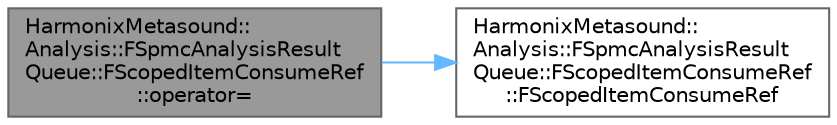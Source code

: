 digraph "HarmonixMetasound::Analysis::FSpmcAnalysisResultQueue::FScopedItemConsumeRef::operator="
{
 // INTERACTIVE_SVG=YES
 // LATEX_PDF_SIZE
  bgcolor="transparent";
  edge [fontname=Helvetica,fontsize=10,labelfontname=Helvetica,labelfontsize=10];
  node [fontname=Helvetica,fontsize=10,shape=box,height=0.2,width=0.4];
  rankdir="LR";
  Node1 [id="Node000001",label="HarmonixMetasound::\lAnalysis::FSpmcAnalysisResult\lQueue::FScopedItemConsumeRef\l::operator=",height=0.2,width=0.4,color="gray40", fillcolor="grey60", style="filled", fontcolor="black",tooltip=" "];
  Node1 -> Node2 [id="edge1_Node000001_Node000002",color="steelblue1",style="solid",tooltip=" "];
  Node2 [id="Node000002",label="HarmonixMetasound::\lAnalysis::FSpmcAnalysisResult\lQueue::FScopedItemConsumeRef\l::FScopedItemConsumeRef",height=0.2,width=0.4,color="grey40", fillcolor="white", style="filled",URL="$de/d5b/classHarmonixMetasound_1_1Analysis_1_1FSpmcAnalysisResultQueue_1_1FScopedItemConsumeRef.html#a19e6872d2403ce822ad9ad2d1964ce04",tooltip=" "];
}
